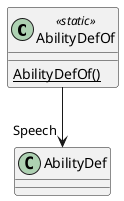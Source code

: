 @startuml
class AbilityDefOf <<static>> {
    {static} AbilityDefOf()
}
AbilityDefOf --> "Speech" AbilityDef
@enduml
